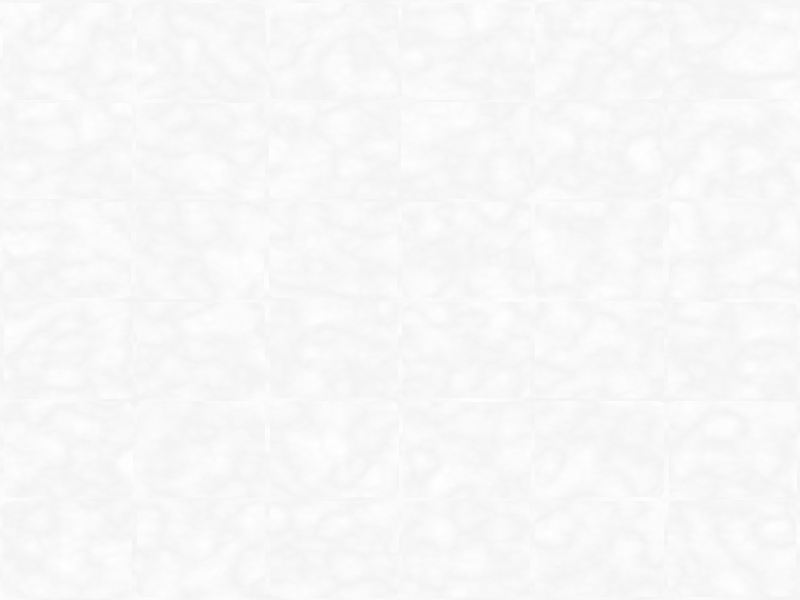 /*
  Tiled sidewalk generator
  *
  Jaime Vives Piqueres, ?(C), 1999.
*/

#version 3.0
//global_settings { assumed_gamma 2.2 hf_gray_16 }
#include "colors.inc"
#include "textures.inc"


#declare t_brick=
texture{
 pigment{
  granite
  turbulence 0.05
  color_map{
   [0.0 White*.95]
   [1.0 White]
  }
  scale .5
 }
 finish{ambient 1 diffuse 0}
}
texture{
 pigment{
  dents
  turbulence 0.3
  color_map{
   [0.0 White filter 0.8]
   [0.1 White*.95 filter 0.9]
   [0.2 Clear]
   [1.0 Clear]
  }
  scale .03
 }
 finish{ambient 1 diffuse 0}
}
texture{
 pigment{
  spotted
  turbulence 0.6
  color_map{
   [0.0 White*.8 filter 0.7]
   [0.6 White*.95 filter 0.9]
   [0.7 Clear]
   [1.0 Clear]
  }
  scale .1
 }
 finish{ambient 1 diffuse 0}
}

#declare r_brick=seed(43);
#declare num_rows=10;
#declare row_height=30;
#declare num_cols=10;
#declare col_width=30;
#declare mortar_thick=1;
#declare one_brick=
superellipsoid{
 <.1,.1>
 rotate 90*x
 scale .5
 scale <col_width-mortar_thick,row_height-mortar_thick,1>
 translate <col_width*.5,row_height*.5,0>
}
/*
box{
 -.5,.5
 scale <col_width-mortar_thick,row_height-mortar_thick,1>
 translate <col_width*.5,row_height*.5,0>
}
*/
#declare cnt_rows=1;
union{
 #while (cnt_rows<=num_rows)
  #declare cnt_cols=1;
  #while (cnt_cols<=num_cols)
    #declare kk=rand(r_brick)
    object{
     one_brick
     texture{t_brick
      scale (row_height+col_width)
      translate <num_cols*col_width*rand(r_brick),num_cols*col_width*rand(r_brick),0>
     }
     texture{pigment{White*(.6+.4*rand(r_brick)) filter 0.9} finish{Luminous}}
     translate <-mortar_thick*.2+mortar_thick*.4*rand(r_brick),
                -mortar_thick*.2+mortar_thick*.4*rand(r_brick),
                0>
     translate <(cnt_cols-1)*col_width,(cnt_rows-1)*row_height,0>
    }
    #declare cnt_cols=cnt_cols+1;
  #end
  #declare cnt_rows=cnt_rows+1;
 #end
 translate <-num_cols*col_width*.5,-num_rows*row_height*.5,0>
}


plane{
 z,0
 texture{t_brick scale <2,1,1>
  scale (row_height+col_width)
  translate <num_cols*col_width*2*rand(r_brick),num_cols*col_width*2*rand(r_brick),0>
 }
 texture{
  pigment{White*.1 filter 0.8}
 }
}

camera{
 location <0.01,-0.01,-(num_cols*col_width+num_rows*row_height)>
 right 1*x
 direction 3.35*z
 look_at <-.001,0.01,5>
 orthographic
}

